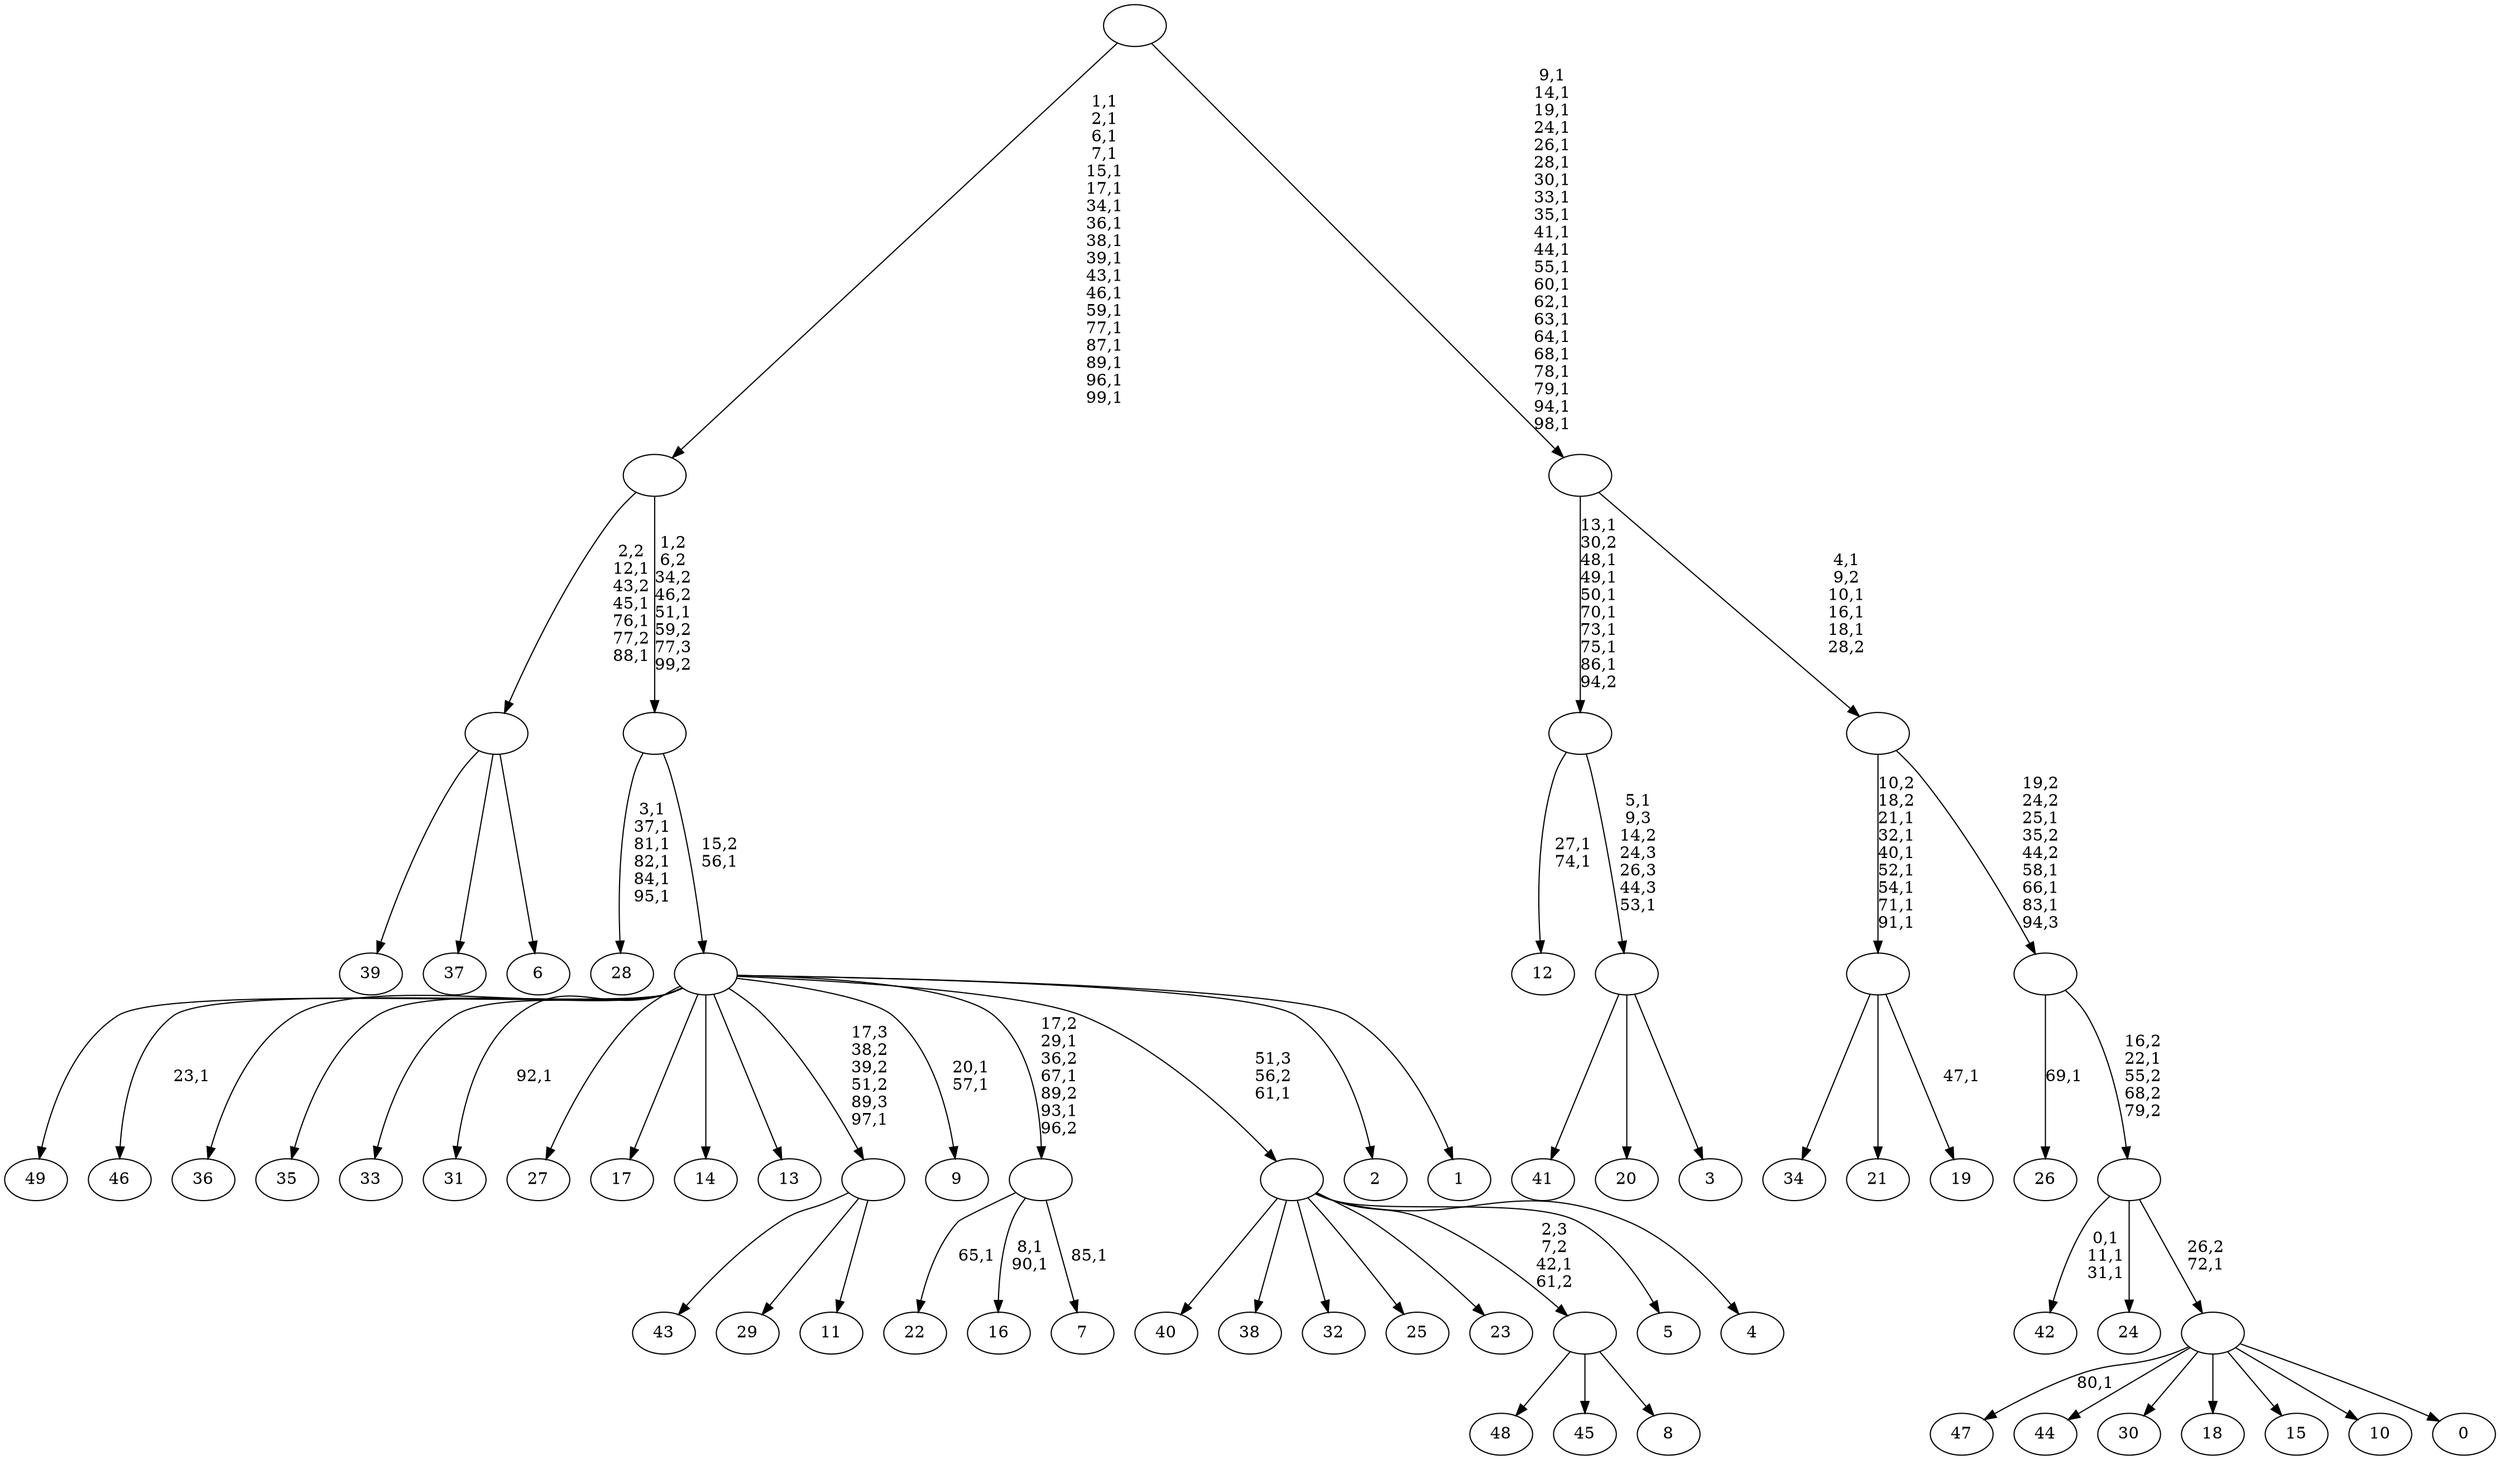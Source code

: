 digraph T {
	150 [label="49"]
	149 [label="48"]
	148 [label="47"]
	146 [label="46"]
	144 [label="45"]
	143 [label="44"]
	142 [label="43"]
	141 [label="42"]
	137 [label="41"]
	136 [label="40"]
	135 [label="39"]
	134 [label="38"]
	133 [label="37"]
	132 [label="36"]
	131 [label="35"]
	130 [label="34"]
	129 [label="33"]
	128 [label="32"]
	127 [label="31"]
	125 [label="30"]
	124 [label="29"]
	123 [label="28"]
	116 [label="27"]
	115 [label="26"]
	113 [label="25"]
	112 [label="24"]
	111 [label="23"]
	110 [label="22"]
	108 [label="21"]
	107 [label="20"]
	106 [label="19"]
	104 [label=""]
	97 [label="18"]
	96 [label="17"]
	95 [label="16"]
	92 [label="15"]
	91 [label="14"]
	90 [label="13"]
	89 [label="12"]
	86 [label="11"]
	85 [label=""]
	84 [label="10"]
	83 [label="9"]
	80 [label="8"]
	79 [label=""]
	78 [label="7"]
	76 [label=""]
	73 [label="6"]
	72 [label=""]
	68 [label="5"]
	67 [label="4"]
	66 [label=""]
	65 [label="3"]
	64 [label=""]
	62 [label=""]
	54 [label="2"]
	53 [label="1"]
	52 [label=""]
	51 [label=""]
	50 [label=""]
	32 [label="0"]
	31 [label=""]
	30 [label=""]
	29 [label=""]
	25 [label=""]
	21 [label=""]
	0 [label=""]
	104 -> 106 [label="47,1"]
	104 -> 130 [label=""]
	104 -> 108 [label=""]
	85 -> 142 [label=""]
	85 -> 124 [label=""]
	85 -> 86 [label=""]
	79 -> 149 [label=""]
	79 -> 144 [label=""]
	79 -> 80 [label=""]
	76 -> 78 [label="85,1"]
	76 -> 95 [label="8,1\n90,1"]
	76 -> 110 [label="65,1"]
	72 -> 135 [label=""]
	72 -> 133 [label=""]
	72 -> 73 [label=""]
	66 -> 136 [label=""]
	66 -> 134 [label=""]
	66 -> 128 [label=""]
	66 -> 113 [label=""]
	66 -> 111 [label=""]
	66 -> 79 [label="2,3\n7,2\n42,1\n61,2"]
	66 -> 68 [label=""]
	66 -> 67 [label=""]
	64 -> 137 [label=""]
	64 -> 107 [label=""]
	64 -> 65 [label=""]
	62 -> 64 [label="5,1\n9,3\n14,2\n24,3\n26,3\n44,3\n53,1"]
	62 -> 89 [label="27,1\n74,1"]
	52 -> 76 [label="17,2\n29,1\n36,2\n67,1\n89,2\n93,1\n96,2"]
	52 -> 83 [label="20,1\n57,1"]
	52 -> 127 [label="92,1"]
	52 -> 146 [label="23,1"]
	52 -> 150 [label=""]
	52 -> 132 [label=""]
	52 -> 131 [label=""]
	52 -> 129 [label=""]
	52 -> 116 [label=""]
	52 -> 96 [label=""]
	52 -> 91 [label=""]
	52 -> 90 [label=""]
	52 -> 85 [label="17,3\n38,2\n39,2\n51,2\n89,3\n97,1"]
	52 -> 66 [label="51,3\n56,2\n61,1"]
	52 -> 54 [label=""]
	52 -> 53 [label=""]
	51 -> 123 [label="3,1\n37,1\n81,1\n82,1\n84,1\n95,1"]
	51 -> 52 [label="15,2\n56,1"]
	50 -> 72 [label="2,2\n12,1\n43,2\n45,1\n76,1\n77,2\n88,1"]
	50 -> 51 [label="1,2\n6,2\n34,2\n46,2\n51,1\n59,2\n77,3\n99,2"]
	31 -> 148 [label="80,1"]
	31 -> 143 [label=""]
	31 -> 125 [label=""]
	31 -> 97 [label=""]
	31 -> 92 [label=""]
	31 -> 84 [label=""]
	31 -> 32 [label=""]
	30 -> 141 [label="0,1\n11,1\n31,1"]
	30 -> 112 [label=""]
	30 -> 31 [label="26,2\n72,1"]
	29 -> 115 [label="69,1"]
	29 -> 30 [label="16,2\n22,1\n55,2\n68,2\n79,2"]
	25 -> 29 [label="19,2\n24,2\n25,1\n35,2\n44,2\n58,1\n66,1\n83,1\n94,3"]
	25 -> 104 [label="10,2\n18,2\n21,1\n32,1\n40,1\n52,1\n54,1\n71,1\n91,1"]
	21 -> 25 [label="4,1\n9,2\n10,1\n16,1\n18,1\n28,2"]
	21 -> 62 [label="13,1\n30,2\n48,1\n49,1\n50,1\n70,1\n73,1\n75,1\n86,1\n94,2"]
	0 -> 21 [label="9,1\n14,1\n19,1\n24,1\n26,1\n28,1\n30,1\n33,1\n35,1\n41,1\n44,1\n55,1\n60,1\n62,1\n63,1\n64,1\n68,1\n78,1\n79,1\n94,1\n98,1"]
	0 -> 50 [label="1,1\n2,1\n6,1\n7,1\n15,1\n17,1\n34,1\n36,1\n38,1\n39,1\n43,1\n46,1\n59,1\n77,1\n87,1\n89,1\n96,1\n99,1"]
}
